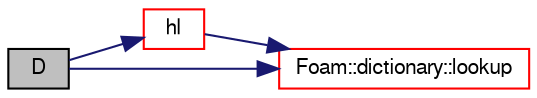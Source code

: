 digraph "D"
{
  bgcolor="transparent";
  edge [fontname="FreeSans",fontsize="10",labelfontname="FreeSans",labelfontsize="10"];
  node [fontname="FreeSans",fontsize="10",shape=record];
  rankdir="LR";
  Node1551 [label="D",height=0.2,width=0.4,color="black", fillcolor="grey75", style="filled", fontcolor="black"];
  Node1551 -> Node1552 [color="midnightblue",fontsize="10",style="solid",fontname="FreeSans"];
  Node1552 [label="hl",height=0.2,width=0.4,color="red",URL="$a29054.html#a94c984850eb7e3145a9e0f93e12f8a9a",tooltip="Return latent heat [J/kg]. "];
  Node1552 -> Node1553 [color="midnightblue",fontsize="10",style="solid",fontname="FreeSans"];
  Node1553 [label="Foam::dictionary::lookup",height=0.2,width=0.4,color="red",URL="$a26014.html#a6a0727fa523e48977e27348663def509",tooltip="Find and return an entry data stream. "];
  Node1551 -> Node1553 [color="midnightblue",fontsize="10",style="solid",fontname="FreeSans"];
}
